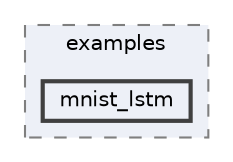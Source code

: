 digraph "Arduino/GetStartedWithMachineLearningOnArduino/tflite-micro-main/tensorflow/lite/micro/examples/mnist_lstm"
{
 // LATEX_PDF_SIZE
  bgcolor="transparent";
  edge [fontname=Helvetica,fontsize=10,labelfontname=Helvetica,labelfontsize=10];
  node [fontname=Helvetica,fontsize=10,shape=box,height=0.2,width=0.4];
  compound=true
  subgraph clusterdir_aa8c078f5a90dd35cdfcd371d0c8899e {
    graph [ bgcolor="#edf0f7", pencolor="grey50", label="examples", fontname=Helvetica,fontsize=10 style="filled,dashed", URL="dir_aa8c078f5a90dd35cdfcd371d0c8899e.html",tooltip=""]
  dir_ea9c254e9538120a36d6bafbfbb53e7b [label="mnist_lstm", fillcolor="#edf0f7", color="grey25", style="filled,bold", URL="dir_ea9c254e9538120a36d6bafbfbb53e7b.html",tooltip=""];
  }
}
